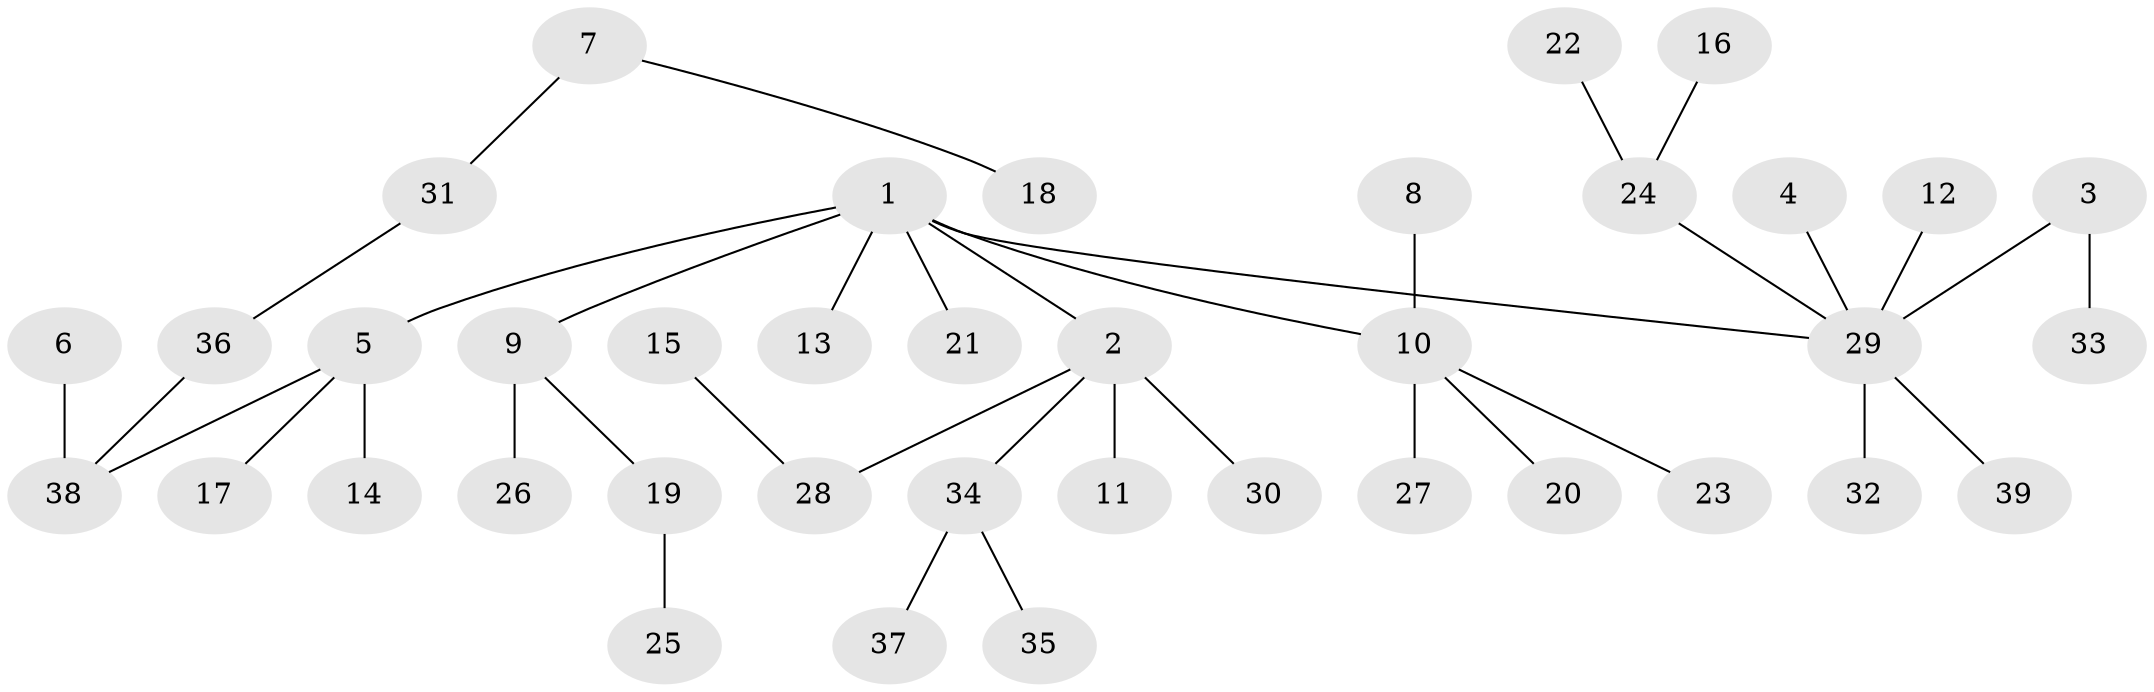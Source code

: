 // original degree distribution, {4: 0.038461538461538464, 5: 0.05128205128205128, 8: 0.01282051282051282, 3: 0.11538461538461539, 2: 0.2692307692307692, 1: 0.5, 6: 0.01282051282051282}
// Generated by graph-tools (version 1.1) at 2025/50/03/09/25 03:50:16]
// undirected, 39 vertices, 38 edges
graph export_dot {
graph [start="1"]
  node [color=gray90,style=filled];
  1;
  2;
  3;
  4;
  5;
  6;
  7;
  8;
  9;
  10;
  11;
  12;
  13;
  14;
  15;
  16;
  17;
  18;
  19;
  20;
  21;
  22;
  23;
  24;
  25;
  26;
  27;
  28;
  29;
  30;
  31;
  32;
  33;
  34;
  35;
  36;
  37;
  38;
  39;
  1 -- 2 [weight=1.0];
  1 -- 5 [weight=1.0];
  1 -- 9 [weight=1.0];
  1 -- 10 [weight=1.0];
  1 -- 13 [weight=1.0];
  1 -- 21 [weight=1.0];
  1 -- 29 [weight=1.0];
  2 -- 11 [weight=1.0];
  2 -- 28 [weight=1.0];
  2 -- 30 [weight=1.0];
  2 -- 34 [weight=1.0];
  3 -- 29 [weight=1.0];
  3 -- 33 [weight=1.0];
  4 -- 29 [weight=1.0];
  5 -- 14 [weight=1.0];
  5 -- 17 [weight=1.0];
  5 -- 38 [weight=1.0];
  6 -- 38 [weight=1.0];
  7 -- 18 [weight=1.0];
  7 -- 31 [weight=1.0];
  8 -- 10 [weight=1.0];
  9 -- 19 [weight=1.0];
  9 -- 26 [weight=1.0];
  10 -- 20 [weight=1.0];
  10 -- 23 [weight=1.0];
  10 -- 27 [weight=1.0];
  12 -- 29 [weight=1.0];
  15 -- 28 [weight=1.0];
  16 -- 24 [weight=1.0];
  19 -- 25 [weight=1.0];
  22 -- 24 [weight=1.0];
  24 -- 29 [weight=1.0];
  29 -- 32 [weight=1.0];
  29 -- 39 [weight=1.0];
  31 -- 36 [weight=1.0];
  34 -- 35 [weight=1.0];
  34 -- 37 [weight=1.0];
  36 -- 38 [weight=1.0];
}

